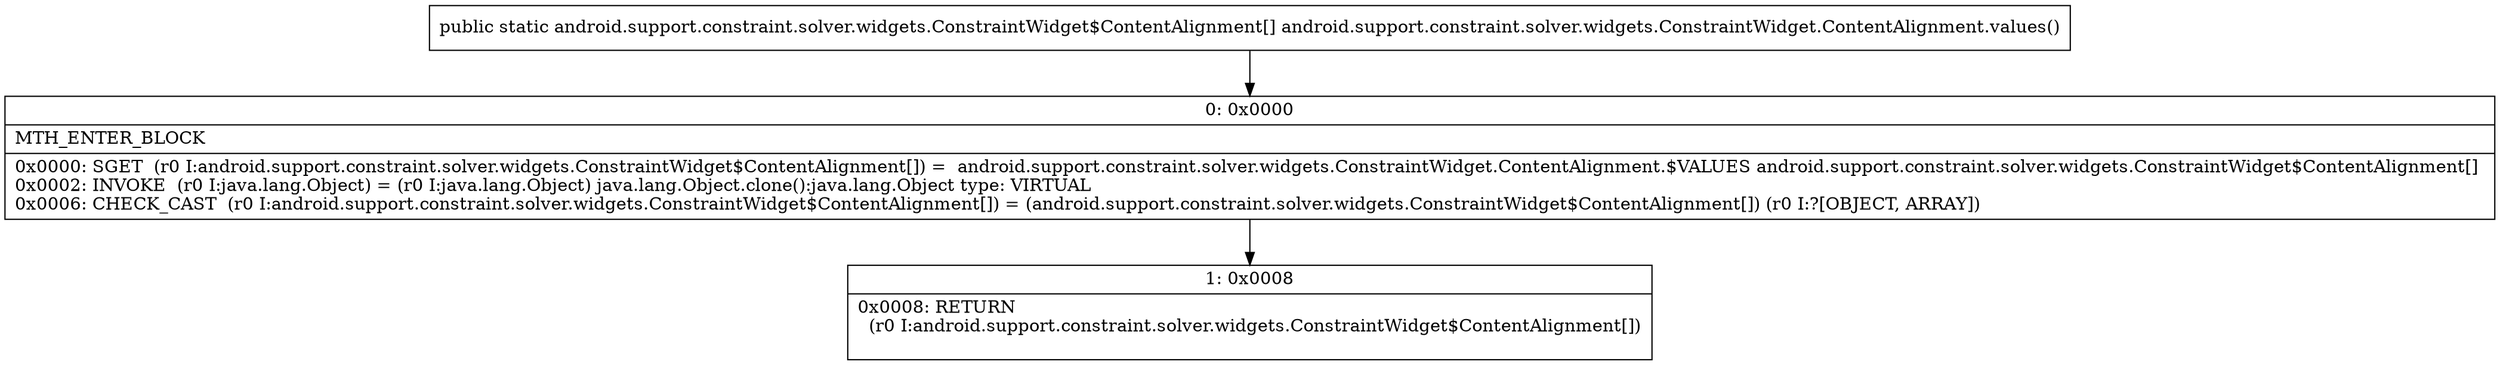 digraph "CFG forandroid.support.constraint.solver.widgets.ConstraintWidget.ContentAlignment.values()[Landroid\/support\/constraint\/solver\/widgets\/ConstraintWidget$ContentAlignment;" {
Node_0 [shape=record,label="{0\:\ 0x0000|MTH_ENTER_BLOCK\l|0x0000: SGET  (r0 I:android.support.constraint.solver.widgets.ConstraintWidget$ContentAlignment[]) =  android.support.constraint.solver.widgets.ConstraintWidget.ContentAlignment.$VALUES android.support.constraint.solver.widgets.ConstraintWidget$ContentAlignment[] \l0x0002: INVOKE  (r0 I:java.lang.Object) = (r0 I:java.lang.Object) java.lang.Object.clone():java.lang.Object type: VIRTUAL \l0x0006: CHECK_CAST  (r0 I:android.support.constraint.solver.widgets.ConstraintWidget$ContentAlignment[]) = (android.support.constraint.solver.widgets.ConstraintWidget$ContentAlignment[]) (r0 I:?[OBJECT, ARRAY]) \l}"];
Node_1 [shape=record,label="{1\:\ 0x0008|0x0008: RETURN  \l  (r0 I:android.support.constraint.solver.widgets.ConstraintWidget$ContentAlignment[])\l \l}"];
MethodNode[shape=record,label="{public static android.support.constraint.solver.widgets.ConstraintWidget$ContentAlignment[] android.support.constraint.solver.widgets.ConstraintWidget.ContentAlignment.values() }"];
MethodNode -> Node_0;
Node_0 -> Node_1;
}

